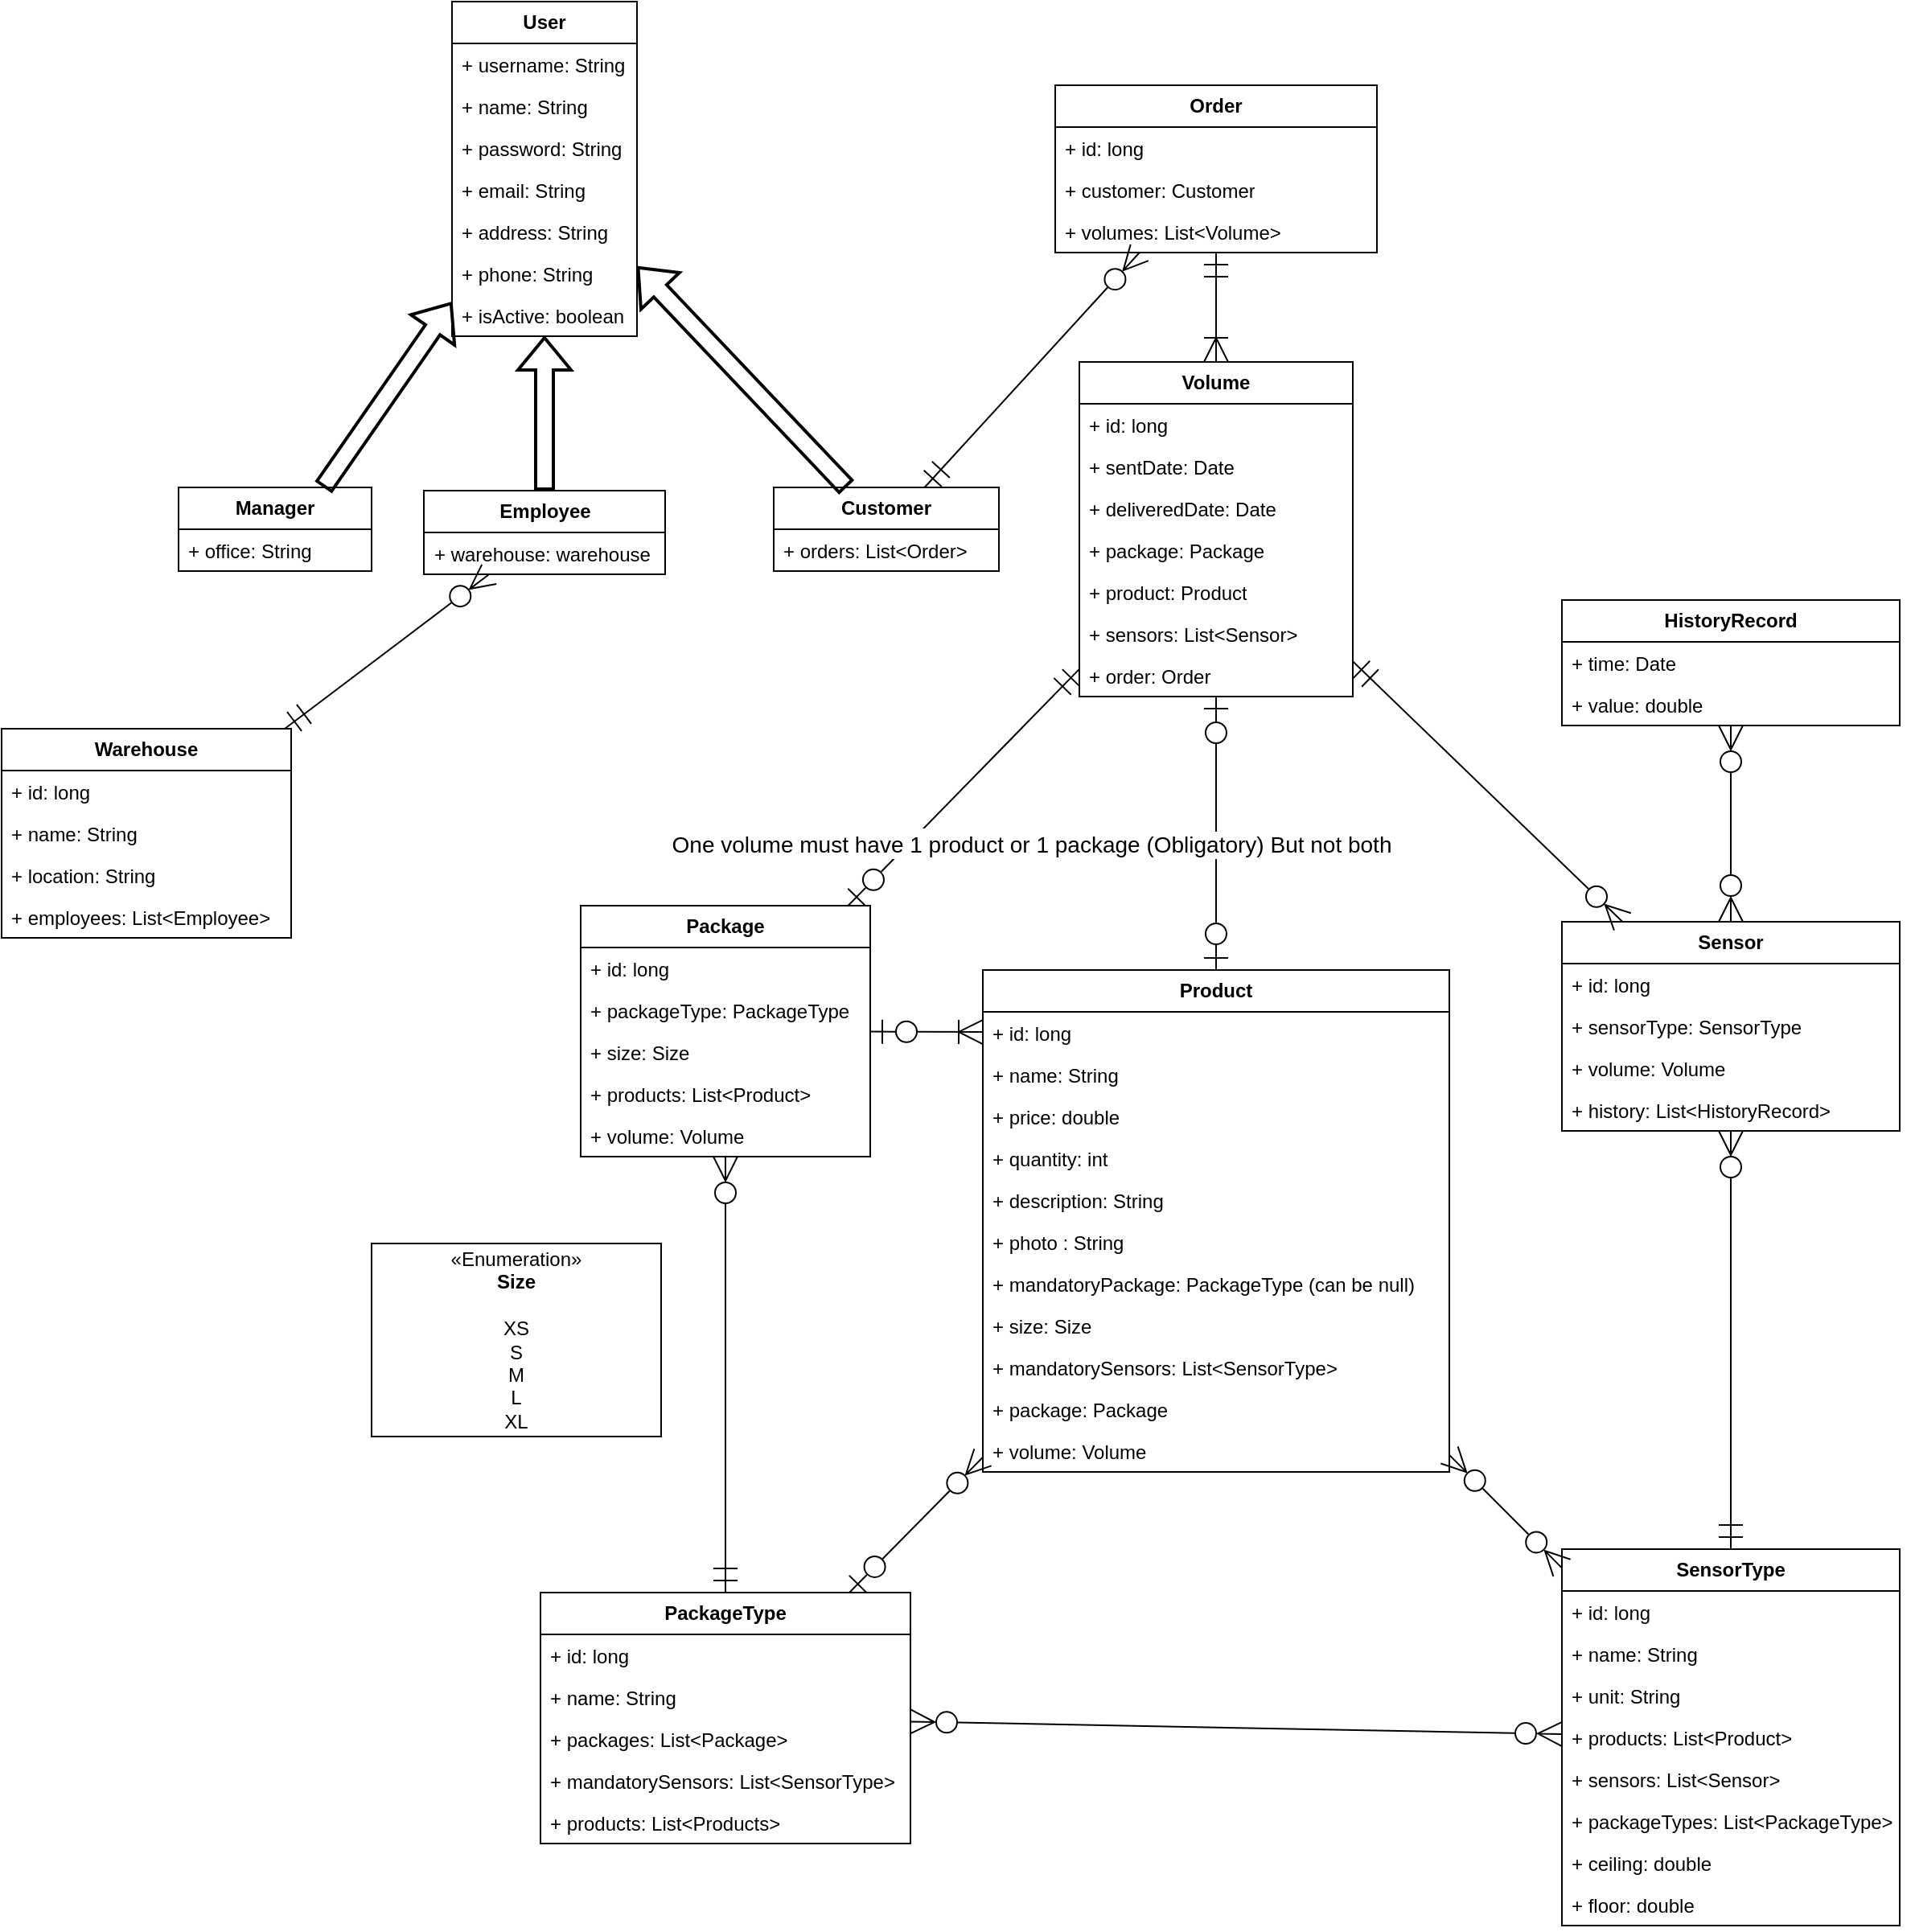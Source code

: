 <mxfile version="24.8.4">
  <diagram name="Page-1" id="cMN_Df8OAqZpYgNWafIF">
    <mxGraphModel dx="4428" dy="747" grid="1" gridSize="10" guides="1" tooltips="1" connect="1" arrows="1" fold="1" page="1" pageScale="1" pageWidth="850" pageHeight="1100" math="0" shadow="0">
      <root>
        <mxCell id="0" />
        <mxCell id="1" parent="0" />
        <mxCell id="_f2899_Ufuou7Of5-Ve6-8" value="&lt;b&gt;Order&lt;/b&gt;" style="swimlane;fontStyle=0;childLayout=stackLayout;horizontal=1;startSize=26;fillColor=none;horizontalStack=0;resizeParent=1;resizeParentMax=0;resizeLast=0;collapsible=1;marginBottom=0;whiteSpace=wrap;html=1;" parent="1" vertex="1">
          <mxGeometry x="-1635" y="480" width="200" height="104" as="geometry" />
        </mxCell>
        <mxCell id="_f2899_Ufuou7Of5-Ve6-9" value="+ id: long" style="text;strokeColor=none;fillColor=none;align=left;verticalAlign=top;spacingLeft=4;spacingRight=4;overflow=hidden;rotatable=0;points=[[0,0.5],[1,0.5]];portConstraint=eastwest;whiteSpace=wrap;html=1;" parent="_f2899_Ufuou7Of5-Ve6-8" vertex="1">
          <mxGeometry y="26" width="200" height="26" as="geometry" />
        </mxCell>
        <mxCell id="_f2899_Ufuou7Of5-Ve6-10" value="+ customer: Customer" style="text;strokeColor=none;fillColor=none;align=left;verticalAlign=top;spacingLeft=4;spacingRight=4;overflow=hidden;rotatable=0;points=[[0,0.5],[1,0.5]];portConstraint=eastwest;whiteSpace=wrap;html=1;" parent="_f2899_Ufuou7Of5-Ve6-8" vertex="1">
          <mxGeometry y="52" width="200" height="26" as="geometry" />
        </mxCell>
        <mxCell id="_f2899_Ufuou7Of5-Ve6-11" value="+ volumes: List&amp;lt;Volume&amp;gt;" style="text;strokeColor=none;fillColor=none;align=left;verticalAlign=top;spacingLeft=4;spacingRight=4;overflow=hidden;rotatable=0;points=[[0,0.5],[1,0.5]];portConstraint=eastwest;whiteSpace=wrap;html=1;" parent="_f2899_Ufuou7Of5-Ve6-8" vertex="1">
          <mxGeometry y="78" width="200" height="26" as="geometry" />
        </mxCell>
        <mxCell id="_f2899_Ufuou7Of5-Ve6-14" value="&lt;b&gt;Customer&lt;/b&gt;" style="swimlane;fontStyle=0;childLayout=stackLayout;horizontal=1;startSize=26;fillColor=none;horizontalStack=0;resizeParent=1;resizeParentMax=0;resizeLast=0;collapsible=1;marginBottom=0;whiteSpace=wrap;html=1;" parent="1" vertex="1">
          <mxGeometry x="-1810" y="730" width="140" height="52" as="geometry" />
        </mxCell>
        <mxCell id="_f2899_Ufuou7Of5-Ve6-15" value="+ orders: List&amp;lt;Order&amp;gt;" style="text;strokeColor=none;fillColor=none;align=left;verticalAlign=top;spacingLeft=4;spacingRight=4;overflow=hidden;rotatable=0;points=[[0,0.5],[1,0.5]];portConstraint=eastwest;whiteSpace=wrap;html=1;" parent="_f2899_Ufuou7Of5-Ve6-14" vertex="1">
          <mxGeometry y="26" width="140" height="26" as="geometry" />
        </mxCell>
        <mxCell id="_f2899_Ufuou7Of5-Ve6-20" value="" style="endArrow=ERzeroToMany;html=1;rounded=0;fontSize=12;startSize=13;endSize=13;endFill=0;startArrow=ERmandOne;startFill=0;targetPerimeterSpacing=0;strokeWidth=1;jumpSize=7;jumpStyle=none;" parent="1" source="_f2899_Ufuou7Of5-Ve6-14" target="_f2899_Ufuou7Of5-Ve6-8" edge="1">
          <mxGeometry relative="1" as="geometry">
            <mxPoint x="-1760" y="776" as="sourcePoint" />
            <mxPoint x="-1600" y="776" as="targetPoint" />
          </mxGeometry>
        </mxCell>
        <mxCell id="_f2899_Ufuou7Of5-Ve6-21" value="&lt;b&gt;Volume&lt;/b&gt;" style="swimlane;fontStyle=0;childLayout=stackLayout;horizontal=1;startSize=26;fillColor=none;horizontalStack=0;resizeParent=1;resizeParentMax=0;resizeLast=0;collapsible=1;marginBottom=0;whiteSpace=wrap;html=1;" parent="1" vertex="1">
          <mxGeometry x="-1620" y="652" width="170" height="208" as="geometry" />
        </mxCell>
        <mxCell id="_f2899_Ufuou7Of5-Ve6-22" value="+ id: long" style="text;strokeColor=none;fillColor=none;align=left;verticalAlign=top;spacingLeft=4;spacingRight=4;overflow=hidden;rotatable=0;points=[[0,0.5],[1,0.5]];portConstraint=eastwest;whiteSpace=wrap;html=1;" parent="_f2899_Ufuou7Of5-Ve6-21" vertex="1">
          <mxGeometry y="26" width="170" height="26" as="geometry" />
        </mxCell>
        <mxCell id="K8J9Dw67rBefeWDIj-ES-1" value="+ sentDate: Date" style="text;strokeColor=none;fillColor=none;align=left;verticalAlign=top;spacingLeft=4;spacingRight=4;overflow=hidden;rotatable=0;points=[[0,0.5],[1,0.5]];portConstraint=eastwest;whiteSpace=wrap;html=1;" vertex="1" parent="_f2899_Ufuou7Of5-Ve6-21">
          <mxGeometry y="52" width="170" height="26" as="geometry" />
        </mxCell>
        <mxCell id="K8J9Dw67rBefeWDIj-ES-2" value="+ deliveredDate&lt;span style=&quot;background-color: initial;&quot;&gt;: Date&lt;/span&gt;" style="text;strokeColor=none;fillColor=none;align=left;verticalAlign=top;spacingLeft=4;spacingRight=4;overflow=hidden;rotatable=0;points=[[0,0.5],[1,0.5]];portConstraint=eastwest;whiteSpace=wrap;html=1;" vertex="1" parent="_f2899_Ufuou7Of5-Ve6-21">
          <mxGeometry y="78" width="170" height="26" as="geometry" />
        </mxCell>
        <mxCell id="_f2899_Ufuou7Of5-Ve6-23" value="+ package: Package" style="text;strokeColor=none;fillColor=none;align=left;verticalAlign=top;spacingLeft=4;spacingRight=4;overflow=hidden;rotatable=0;points=[[0,0.5],[1,0.5]];portConstraint=eastwest;whiteSpace=wrap;html=1;" parent="_f2899_Ufuou7Of5-Ve6-21" vertex="1">
          <mxGeometry y="104" width="170" height="26" as="geometry" />
        </mxCell>
        <mxCell id="_f2899_Ufuou7Of5-Ve6-24" value="+ product: Product" style="text;strokeColor=none;fillColor=none;align=left;verticalAlign=top;spacingLeft=4;spacingRight=4;overflow=hidden;rotatable=0;points=[[0,0.5],[1,0.5]];portConstraint=eastwest;whiteSpace=wrap;html=1;" parent="_f2899_Ufuou7Of5-Ve6-21" vertex="1">
          <mxGeometry y="130" width="170" height="26" as="geometry" />
        </mxCell>
        <mxCell id="_f2899_Ufuou7Of5-Ve6-25" value="+ sensors: List&amp;lt;Sensor&amp;gt;" style="text;strokeColor=none;fillColor=none;align=left;verticalAlign=top;spacingLeft=4;spacingRight=4;overflow=hidden;rotatable=0;points=[[0,0.5],[1,0.5]];portConstraint=eastwest;whiteSpace=wrap;html=1;" parent="_f2899_Ufuou7Of5-Ve6-21" vertex="1">
          <mxGeometry y="156" width="170" height="26" as="geometry" />
        </mxCell>
        <mxCell id="_f2899_Ufuou7Of5-Ve6-26" value="+ order: Order" style="text;strokeColor=none;fillColor=none;align=left;verticalAlign=top;spacingLeft=4;spacingRight=4;overflow=hidden;rotatable=0;points=[[0,0.5],[1,0.5]];portConstraint=eastwest;whiteSpace=wrap;html=1;" parent="_f2899_Ufuou7Of5-Ve6-21" vertex="1">
          <mxGeometry y="182" width="170" height="26" as="geometry" />
        </mxCell>
        <mxCell id="_f2899_Ufuou7Of5-Ve6-27" value="" style="endArrow=ERmandOne;html=1;rounded=0;fontSize=12;startSize=13;endSize=13;startArrow=ERoneToMany;startFill=0;endFill=0;" parent="1" source="_f2899_Ufuou7Of5-Ve6-21" target="_f2899_Ufuou7Of5-Ve6-8" edge="1">
          <mxGeometry relative="1" as="geometry">
            <mxPoint x="-1730" y="776" as="sourcePoint" />
            <mxPoint x="-1610" y="646" as="targetPoint" />
          </mxGeometry>
        </mxCell>
        <mxCell id="vDZfe7IzeGbe9_NpDukr-9" value="&lt;b&gt;Package&lt;/b&gt;" style="swimlane;fontStyle=0;childLayout=stackLayout;horizontal=1;startSize=26;fillColor=none;horizontalStack=0;resizeParent=1;resizeParentMax=0;resizeLast=0;collapsible=1;marginBottom=0;whiteSpace=wrap;html=1;" parent="1" vertex="1">
          <mxGeometry x="-1930" y="990" width="180" height="156" as="geometry" />
        </mxCell>
        <mxCell id="vDZfe7IzeGbe9_NpDukr-10" value="+ id: long" style="text;strokeColor=none;fillColor=none;align=left;verticalAlign=top;spacingLeft=4;spacingRight=4;overflow=hidden;rotatable=0;points=[[0,0.5],[1,0.5]];portConstraint=eastwest;whiteSpace=wrap;html=1;" parent="vDZfe7IzeGbe9_NpDukr-9" vertex="1">
          <mxGeometry y="26" width="180" height="26" as="geometry" />
        </mxCell>
        <mxCell id="vDZfe7IzeGbe9_NpDukr-11" value="+ packageType: PackageType" style="text;strokeColor=none;fillColor=none;align=left;verticalAlign=top;spacingLeft=4;spacingRight=4;overflow=hidden;rotatable=0;points=[[0,0.5],[1,0.5]];portConstraint=eastwest;whiteSpace=wrap;html=1;" parent="vDZfe7IzeGbe9_NpDukr-9" vertex="1">
          <mxGeometry y="52" width="180" height="26" as="geometry" />
        </mxCell>
        <mxCell id="vDZfe7IzeGbe9_NpDukr-12" value="+ size: Size" style="text;strokeColor=none;fillColor=none;align=left;verticalAlign=top;spacingLeft=4;spacingRight=4;overflow=hidden;rotatable=0;points=[[0,0.5],[1,0.5]];portConstraint=eastwest;whiteSpace=wrap;html=1;" parent="vDZfe7IzeGbe9_NpDukr-9" vertex="1">
          <mxGeometry y="78" width="180" height="26" as="geometry" />
        </mxCell>
        <mxCell id="vDZfe7IzeGbe9_NpDukr-13" value="+ products: List&amp;lt;Product&amp;gt;" style="text;strokeColor=none;fillColor=none;align=left;verticalAlign=top;spacingLeft=4;spacingRight=4;overflow=hidden;rotatable=0;points=[[0,0.5],[1,0.5]];portConstraint=eastwest;whiteSpace=wrap;html=1;" parent="vDZfe7IzeGbe9_NpDukr-9" vertex="1">
          <mxGeometry y="104" width="180" height="26" as="geometry" />
        </mxCell>
        <mxCell id="vDZfe7IzeGbe9_NpDukr-14" value="+ volume: Volume" style="text;strokeColor=none;fillColor=none;align=left;verticalAlign=top;spacingLeft=4;spacingRight=4;overflow=hidden;rotatable=0;points=[[0,0.5],[1,0.5]];portConstraint=eastwest;whiteSpace=wrap;html=1;" parent="vDZfe7IzeGbe9_NpDukr-9" vertex="1">
          <mxGeometry y="130" width="180" height="26" as="geometry" />
        </mxCell>
        <mxCell id="vDZfe7IzeGbe9_NpDukr-15" value="&lt;b&gt;Product&lt;/b&gt;" style="swimlane;fontStyle=0;childLayout=stackLayout;horizontal=1;startSize=26;fillColor=none;horizontalStack=0;resizeParent=1;resizeParentMax=0;resizeLast=0;collapsible=1;marginBottom=0;whiteSpace=wrap;html=1;" parent="1" vertex="1">
          <mxGeometry x="-1680" y="1030" width="290" height="312" as="geometry">
            <mxRectangle x="-1680" y="990" width="90" height="30" as="alternateBounds" />
          </mxGeometry>
        </mxCell>
        <mxCell id="vDZfe7IzeGbe9_NpDukr-16" value="+ id: long" style="text;strokeColor=none;fillColor=none;align=left;verticalAlign=top;spacingLeft=4;spacingRight=4;overflow=hidden;rotatable=0;points=[[0,0.5],[1,0.5]];portConstraint=eastwest;whiteSpace=wrap;html=1;" parent="vDZfe7IzeGbe9_NpDukr-15" vertex="1">
          <mxGeometry y="26" width="290" height="26" as="geometry" />
        </mxCell>
        <mxCell id="vDZfe7IzeGbe9_NpDukr-17" value="+ name: String" style="text;strokeColor=none;fillColor=none;align=left;verticalAlign=top;spacingLeft=4;spacingRight=4;overflow=hidden;rotatable=0;points=[[0,0.5],[1,0.5]];portConstraint=eastwest;whiteSpace=wrap;html=1;" parent="vDZfe7IzeGbe9_NpDukr-15" vertex="1">
          <mxGeometry y="52" width="290" height="26" as="geometry" />
        </mxCell>
        <mxCell id="E2h4__j6ogRcdnFm5RxV-5" value="+ price: double" style="text;strokeColor=none;fillColor=none;align=left;verticalAlign=top;spacingLeft=4;spacingRight=4;overflow=hidden;rotatable=0;points=[[0,0.5],[1,0.5]];portConstraint=eastwest;whiteSpace=wrap;html=1;" parent="vDZfe7IzeGbe9_NpDukr-15" vertex="1">
          <mxGeometry y="78" width="290" height="26" as="geometry" />
        </mxCell>
        <mxCell id="vDZfe7IzeGbe9_NpDukr-18" value="+ quantity: int" style="text;strokeColor=none;fillColor=none;align=left;verticalAlign=top;spacingLeft=4;spacingRight=4;overflow=hidden;rotatable=0;points=[[0,0.5],[1,0.5]];portConstraint=eastwest;whiteSpace=wrap;html=1;" parent="vDZfe7IzeGbe9_NpDukr-15" vertex="1">
          <mxGeometry y="104" width="290" height="26" as="geometry" />
        </mxCell>
        <mxCell id="vDZfe7IzeGbe9_NpDukr-19" value="+ description: String" style="text;strokeColor=none;fillColor=none;align=left;verticalAlign=top;spacingLeft=4;spacingRight=4;overflow=hidden;rotatable=0;points=[[0,0.5],[1,0.5]];portConstraint=eastwest;whiteSpace=wrap;html=1;" parent="vDZfe7IzeGbe9_NpDukr-15" vertex="1">
          <mxGeometry y="130" width="290" height="26" as="geometry" />
        </mxCell>
        <mxCell id="vDZfe7IzeGbe9_NpDukr-20" value="+ photo : String" style="text;strokeColor=none;fillColor=none;align=left;verticalAlign=top;spacingLeft=4;spacingRight=4;overflow=hidden;rotatable=0;points=[[0,0.5],[1,0.5]];portConstraint=eastwest;whiteSpace=wrap;html=1;" parent="vDZfe7IzeGbe9_NpDukr-15" vertex="1">
          <mxGeometry y="156" width="290" height="26" as="geometry" />
        </mxCell>
        <mxCell id="_Q6XGL1x2K6SCyfAGfjQ-2" value="+ mandatoryPackage: PackageType (can be null)" style="text;strokeColor=none;fillColor=none;align=left;verticalAlign=top;spacingLeft=4;spacingRight=4;overflow=hidden;rotatable=0;points=[[0,0.5],[1,0.5]];portConstraint=eastwest;whiteSpace=wrap;html=1;" parent="vDZfe7IzeGbe9_NpDukr-15" vertex="1">
          <mxGeometry y="182" width="290" height="26" as="geometry" />
        </mxCell>
        <mxCell id="vDZfe7IzeGbe9_NpDukr-61" value="+ size: Size" style="text;strokeColor=none;fillColor=none;align=left;verticalAlign=top;spacingLeft=4;spacingRight=4;overflow=hidden;rotatable=0;points=[[0,0.5],[1,0.5]];portConstraint=eastwest;whiteSpace=wrap;html=1;" parent="vDZfe7IzeGbe9_NpDukr-15" vertex="1">
          <mxGeometry y="208" width="290" height="26" as="geometry" />
        </mxCell>
        <mxCell id="vDZfe7IzeGbe9_NpDukr-22" value="+ mandatorySensors: List&amp;lt;SensorType&amp;gt;" style="text;strokeColor=none;fillColor=none;align=left;verticalAlign=top;spacingLeft=4;spacingRight=4;overflow=hidden;rotatable=0;points=[[0,0.5],[1,0.5]];portConstraint=eastwest;whiteSpace=wrap;html=1;" parent="vDZfe7IzeGbe9_NpDukr-15" vertex="1">
          <mxGeometry y="234" width="290" height="26" as="geometry" />
        </mxCell>
        <mxCell id="vDZfe7IzeGbe9_NpDukr-23" value="+ package: Package" style="text;strokeColor=none;fillColor=none;align=left;verticalAlign=top;spacingLeft=4;spacingRight=4;overflow=hidden;rotatable=0;points=[[0,0.5],[1,0.5]];portConstraint=eastwest;whiteSpace=wrap;html=1;" parent="vDZfe7IzeGbe9_NpDukr-15" vertex="1">
          <mxGeometry y="260" width="290" height="26" as="geometry" />
        </mxCell>
        <mxCell id="vDZfe7IzeGbe9_NpDukr-24" value="+ volume: Volume" style="text;strokeColor=none;fillColor=none;align=left;verticalAlign=top;spacingLeft=4;spacingRight=4;overflow=hidden;rotatable=0;points=[[0,0.5],[1,0.5]];portConstraint=eastwest;whiteSpace=wrap;html=1;" parent="vDZfe7IzeGbe9_NpDukr-15" vertex="1">
          <mxGeometry y="286" width="290" height="26" as="geometry" />
        </mxCell>
        <mxCell id="vDZfe7IzeGbe9_NpDukr-25" value="&lt;b&gt;Sensor&lt;/b&gt;" style="swimlane;fontStyle=0;childLayout=stackLayout;horizontal=1;startSize=26;fillColor=none;horizontalStack=0;resizeParent=1;resizeParentMax=0;resizeLast=0;collapsible=1;marginBottom=0;whiteSpace=wrap;html=1;" parent="1" vertex="1">
          <mxGeometry x="-1320" y="1000" width="210" height="130" as="geometry" />
        </mxCell>
        <mxCell id="vDZfe7IzeGbe9_NpDukr-26" value="+ id: long" style="text;strokeColor=none;fillColor=none;align=left;verticalAlign=top;spacingLeft=4;spacingRight=4;overflow=hidden;rotatable=0;points=[[0,0.5],[1,0.5]];portConstraint=eastwest;whiteSpace=wrap;html=1;" parent="vDZfe7IzeGbe9_NpDukr-25" vertex="1">
          <mxGeometry y="26" width="210" height="26" as="geometry" />
        </mxCell>
        <mxCell id="vDZfe7IzeGbe9_NpDukr-27" value="+ sensorType: SensorType" style="text;strokeColor=none;fillColor=none;align=left;verticalAlign=top;spacingLeft=4;spacingRight=4;overflow=hidden;rotatable=0;points=[[0,0.5],[1,0.5]];portConstraint=eastwest;whiteSpace=wrap;html=1;" parent="vDZfe7IzeGbe9_NpDukr-25" vertex="1">
          <mxGeometry y="52" width="210" height="26" as="geometry" />
        </mxCell>
        <mxCell id="vDZfe7IzeGbe9_NpDukr-28" value="+ volume: Volume" style="text;strokeColor=none;fillColor=none;align=left;verticalAlign=top;spacingLeft=4;spacingRight=4;overflow=hidden;rotatable=0;points=[[0,0.5],[1,0.5]];portConstraint=eastwest;whiteSpace=wrap;html=1;" parent="vDZfe7IzeGbe9_NpDukr-25" vertex="1">
          <mxGeometry y="78" width="210" height="26" as="geometry" />
        </mxCell>
        <mxCell id="LXzmhEmYesHwJu5CRcuR-1" value="+ history: List&amp;lt;HistoryRecord&amp;gt;" style="text;strokeColor=none;fillColor=none;align=left;verticalAlign=top;spacingLeft=4;spacingRight=4;overflow=hidden;rotatable=0;points=[[0,0.5],[1,0.5]];portConstraint=eastwest;whiteSpace=wrap;html=1;" parent="vDZfe7IzeGbe9_NpDukr-25" vertex="1">
          <mxGeometry y="104" width="210" height="26" as="geometry" />
        </mxCell>
        <mxCell id="UekZVxKTPZU8Njk1ZDB9-11" style="edgeStyle=orthogonalEdgeStyle;rounded=0;orthogonalLoop=1;jettySize=auto;html=1;exitX=1;exitY=0.5;exitDx=0;exitDy=0;" parent="vDZfe7IzeGbe9_NpDukr-25" source="vDZfe7IzeGbe9_NpDukr-28" target="vDZfe7IzeGbe9_NpDukr-28" edge="1">
          <mxGeometry relative="1" as="geometry" />
        </mxCell>
        <mxCell id="vDZfe7IzeGbe9_NpDukr-37" value="&lt;b&gt;SensorType&lt;/b&gt;" style="swimlane;fontStyle=0;childLayout=stackLayout;horizontal=1;startSize=26;fillColor=none;horizontalStack=0;resizeParent=1;resizeParentMax=0;resizeLast=0;collapsible=1;marginBottom=0;whiteSpace=wrap;html=1;" parent="1" vertex="1">
          <mxGeometry x="-1320" y="1390" width="210" height="234" as="geometry" />
        </mxCell>
        <mxCell id="vDZfe7IzeGbe9_NpDukr-38" value="+ id: long" style="text;strokeColor=none;fillColor=none;align=left;verticalAlign=top;spacingLeft=4;spacingRight=4;overflow=hidden;rotatable=0;points=[[0,0.5],[1,0.5]];portConstraint=eastwest;whiteSpace=wrap;html=1;" parent="vDZfe7IzeGbe9_NpDukr-37" vertex="1">
          <mxGeometry y="26" width="210" height="26" as="geometry" />
        </mxCell>
        <mxCell id="vDZfe7IzeGbe9_NpDukr-39" value="+ name: String" style="text;strokeColor=none;fillColor=none;align=left;verticalAlign=top;spacingLeft=4;spacingRight=4;overflow=hidden;rotatable=0;points=[[0,0.5],[1,0.5]];portConstraint=eastwest;whiteSpace=wrap;html=1;" parent="vDZfe7IzeGbe9_NpDukr-37" vertex="1">
          <mxGeometry y="52" width="210" height="26" as="geometry" />
        </mxCell>
        <mxCell id="vDZfe7IzeGbe9_NpDukr-40" value="+ unit: String" style="text;strokeColor=none;fillColor=none;align=left;verticalAlign=top;spacingLeft=4;spacingRight=4;overflow=hidden;rotatable=0;points=[[0,0.5],[1,0.5]];portConstraint=eastwest;whiteSpace=wrap;html=1;" parent="vDZfe7IzeGbe9_NpDukr-37" vertex="1">
          <mxGeometry y="78" width="210" height="26" as="geometry" />
        </mxCell>
        <mxCell id="vDZfe7IzeGbe9_NpDukr-41" value="+ products: List&amp;lt;Product&amp;gt;" style="text;strokeColor=none;fillColor=none;align=left;verticalAlign=top;spacingLeft=4;spacingRight=4;overflow=hidden;rotatable=0;points=[[0,0.5],[1,0.5]];portConstraint=eastwest;whiteSpace=wrap;html=1;" parent="vDZfe7IzeGbe9_NpDukr-37" vertex="1">
          <mxGeometry y="104" width="210" height="26" as="geometry" />
        </mxCell>
        <mxCell id="vDZfe7IzeGbe9_NpDukr-42" value="+ sensors: List&amp;lt;Sensor&amp;gt;" style="text;strokeColor=none;fillColor=none;align=left;verticalAlign=top;spacingLeft=4;spacingRight=4;overflow=hidden;rotatable=0;points=[[0,0.5],[1,0.5]];portConstraint=eastwest;whiteSpace=wrap;html=1;" parent="vDZfe7IzeGbe9_NpDukr-37" vertex="1">
          <mxGeometry y="130" width="210" height="26" as="geometry" />
        </mxCell>
        <mxCell id="vDZfe7IzeGbe9_NpDukr-43" value="+ packageTypes: List&amp;lt;PackageType&amp;gt;" style="text;strokeColor=none;fillColor=none;align=left;verticalAlign=top;spacingLeft=4;spacingRight=4;overflow=hidden;rotatable=0;points=[[0,0.5],[1,0.5]];portConstraint=eastwest;whiteSpace=wrap;html=1;" parent="vDZfe7IzeGbe9_NpDukr-37" vertex="1">
          <mxGeometry y="156" width="210" height="26" as="geometry" />
        </mxCell>
        <mxCell id="K8J9Dw67rBefeWDIj-ES-9" value="+ ceiling: double" style="text;strokeColor=none;fillColor=none;align=left;verticalAlign=top;spacingLeft=4;spacingRight=4;overflow=hidden;rotatable=0;points=[[0,0.5],[1,0.5]];portConstraint=eastwest;whiteSpace=wrap;html=1;" vertex="1" parent="vDZfe7IzeGbe9_NpDukr-37">
          <mxGeometry y="182" width="210" height="26" as="geometry" />
        </mxCell>
        <mxCell id="K8J9Dw67rBefeWDIj-ES-8" value="+ floor: double" style="text;strokeColor=none;fillColor=none;align=left;verticalAlign=top;spacingLeft=4;spacingRight=4;overflow=hidden;rotatable=0;points=[[0,0.5],[1,0.5]];portConstraint=eastwest;whiteSpace=wrap;html=1;" vertex="1" parent="vDZfe7IzeGbe9_NpDukr-37">
          <mxGeometry y="208" width="210" height="26" as="geometry" />
        </mxCell>
        <mxCell id="vDZfe7IzeGbe9_NpDukr-50" value="&lt;b&gt;PackageType&lt;/b&gt;" style="swimlane;fontStyle=0;childLayout=stackLayout;horizontal=1;startSize=26;fillColor=none;horizontalStack=0;resizeParent=1;resizeParentMax=0;resizeLast=0;collapsible=1;marginBottom=0;whiteSpace=wrap;html=1;" parent="1" vertex="1">
          <mxGeometry x="-1955" y="1417" width="230" height="156" as="geometry" />
        </mxCell>
        <mxCell id="vDZfe7IzeGbe9_NpDukr-51" value="+ id: long" style="text;strokeColor=none;fillColor=none;align=left;verticalAlign=top;spacingLeft=4;spacingRight=4;overflow=hidden;rotatable=0;points=[[0,0.5],[1,0.5]];portConstraint=eastwest;whiteSpace=wrap;html=1;" parent="vDZfe7IzeGbe9_NpDukr-50" vertex="1">
          <mxGeometry y="26" width="230" height="26" as="geometry" />
        </mxCell>
        <mxCell id="vDZfe7IzeGbe9_NpDukr-52" value="+ name: String" style="text;strokeColor=none;fillColor=none;align=left;verticalAlign=top;spacingLeft=4;spacingRight=4;overflow=hidden;rotatable=0;points=[[0,0.5],[1,0.5]];portConstraint=eastwest;whiteSpace=wrap;html=1;" parent="vDZfe7IzeGbe9_NpDukr-50" vertex="1">
          <mxGeometry y="52" width="230" height="26" as="geometry" />
        </mxCell>
        <mxCell id="vDZfe7IzeGbe9_NpDukr-54" value="+ packages: List&amp;lt;Package&amp;gt;" style="text;strokeColor=none;fillColor=none;align=left;verticalAlign=top;spacingLeft=4;spacingRight=4;overflow=hidden;rotatable=0;points=[[0,0.5],[1,0.5]];portConstraint=eastwest;whiteSpace=wrap;html=1;" parent="vDZfe7IzeGbe9_NpDukr-50" vertex="1">
          <mxGeometry y="78" width="230" height="26" as="geometry" />
        </mxCell>
        <mxCell id="pqre4A-kYwZO-19_Y6kV-6" value="+ mandatorySensors: List&amp;lt;SensorType&amp;gt;" style="text;strokeColor=none;fillColor=none;align=left;verticalAlign=top;spacingLeft=4;spacingRight=4;overflow=hidden;rotatable=0;points=[[0,0.5],[1,0.5]];portConstraint=eastwest;whiteSpace=wrap;html=1;" parent="vDZfe7IzeGbe9_NpDukr-50" vertex="1">
          <mxGeometry y="104" width="230" height="26" as="geometry" />
        </mxCell>
        <mxCell id="K8J9Dw67rBefeWDIj-ES-5" value="+ products: List&amp;lt;Products&amp;gt;" style="text;strokeColor=none;fillColor=none;align=left;verticalAlign=top;spacingLeft=4;spacingRight=4;overflow=hidden;rotatable=0;points=[[0,0.5],[1,0.5]];portConstraint=eastwest;whiteSpace=wrap;html=1;" vertex="1" parent="vDZfe7IzeGbe9_NpDukr-50">
          <mxGeometry y="130" width="230" height="26" as="geometry" />
        </mxCell>
        <mxCell id="vDZfe7IzeGbe9_NpDukr-63" value="&lt;b&gt;Employee&lt;/b&gt;" style="swimlane;fontStyle=0;childLayout=stackLayout;horizontal=1;startSize=26;fillColor=none;horizontalStack=0;resizeParent=1;resizeParentMax=0;resizeLast=0;collapsible=1;marginBottom=0;whiteSpace=wrap;html=1;" parent="1" vertex="1">
          <mxGeometry x="-2027.5" y="732" width="150" height="52" as="geometry" />
        </mxCell>
        <mxCell id="vDZfe7IzeGbe9_NpDukr-65" value="+ warehouse: warehouse" style="text;strokeColor=none;fillColor=none;align=left;verticalAlign=top;spacingLeft=4;spacingRight=4;overflow=hidden;rotatable=0;points=[[0,0.5],[1,0.5]];portConstraint=eastwest;whiteSpace=wrap;html=1;" parent="vDZfe7IzeGbe9_NpDukr-63" vertex="1">
          <mxGeometry y="26" width="150" height="26" as="geometry" />
        </mxCell>
        <mxCell id="vDZfe7IzeGbe9_NpDukr-66" value="&lt;b&gt;Warehouse&lt;/b&gt;" style="swimlane;fontStyle=0;childLayout=stackLayout;horizontal=1;startSize=26;fillColor=none;horizontalStack=0;resizeParent=1;resizeParentMax=0;resizeLast=0;collapsible=1;marginBottom=0;whiteSpace=wrap;html=1;" parent="1" vertex="1">
          <mxGeometry x="-2290" y="880" width="180" height="130" as="geometry" />
        </mxCell>
        <mxCell id="vDZfe7IzeGbe9_NpDukr-67" value="+ id: long" style="text;strokeColor=none;fillColor=none;align=left;verticalAlign=top;spacingLeft=4;spacingRight=4;overflow=hidden;rotatable=0;points=[[0,0.5],[1,0.5]];portConstraint=eastwest;whiteSpace=wrap;html=1;" parent="vDZfe7IzeGbe9_NpDukr-66" vertex="1">
          <mxGeometry y="26" width="180" height="26" as="geometry" />
        </mxCell>
        <mxCell id="vDZfe7IzeGbe9_NpDukr-68" value="+ name: String&lt;div&gt;&lt;br&gt;&lt;/div&gt;" style="text;strokeColor=none;fillColor=none;align=left;verticalAlign=top;spacingLeft=4;spacingRight=4;overflow=hidden;rotatable=0;points=[[0,0.5],[1,0.5]];portConstraint=eastwest;whiteSpace=wrap;html=1;" parent="vDZfe7IzeGbe9_NpDukr-66" vertex="1">
          <mxGeometry y="52" width="180" height="26" as="geometry" />
        </mxCell>
        <mxCell id="vDZfe7IzeGbe9_NpDukr-69" value="+ location: String&lt;div&gt;&lt;br&gt;&lt;/div&gt;" style="text;strokeColor=none;fillColor=none;align=left;verticalAlign=top;spacingLeft=4;spacingRight=4;overflow=hidden;rotatable=0;points=[[0,0.5],[1,0.5]];portConstraint=eastwest;whiteSpace=wrap;html=1;" parent="vDZfe7IzeGbe9_NpDukr-66" vertex="1">
          <mxGeometry y="78" width="180" height="26" as="geometry" />
        </mxCell>
        <mxCell id="vDZfe7IzeGbe9_NpDukr-70" value="+ employees: List&amp;lt;Employee&amp;gt;&lt;div&gt;&lt;br&gt;&lt;/div&gt;" style="text;strokeColor=none;fillColor=none;align=left;verticalAlign=top;spacingLeft=4;spacingRight=4;overflow=hidden;rotatable=0;points=[[0,0.5],[1,0.5]];portConstraint=eastwest;whiteSpace=wrap;html=1;" parent="vDZfe7IzeGbe9_NpDukr-66" vertex="1">
          <mxGeometry y="104" width="180" height="26" as="geometry" />
        </mxCell>
        <mxCell id="vDZfe7IzeGbe9_NpDukr-71" value="&lt;b&gt;User&lt;/b&gt;" style="swimlane;fontStyle=0;childLayout=stackLayout;horizontal=1;startSize=26;fillColor=none;horizontalStack=0;resizeParent=1;resizeParentMax=0;resizeLast=0;collapsible=1;marginBottom=0;whiteSpace=wrap;html=1;" parent="1" vertex="1">
          <mxGeometry x="-2010" y="428" width="115" height="208" as="geometry" />
        </mxCell>
        <mxCell id="vDZfe7IzeGbe9_NpDukr-72" value="+ username: String" style="text;strokeColor=none;fillColor=none;align=left;verticalAlign=top;spacingLeft=4;spacingRight=4;overflow=hidden;rotatable=0;points=[[0,0.5],[1,0.5]];portConstraint=eastwest;whiteSpace=wrap;html=1;" parent="vDZfe7IzeGbe9_NpDukr-71" vertex="1">
          <mxGeometry y="26" width="115" height="26" as="geometry" />
        </mxCell>
        <mxCell id="vDZfe7IzeGbe9_NpDukr-73" value="+ name: String" style="text;strokeColor=none;fillColor=none;align=left;verticalAlign=top;spacingLeft=4;spacingRight=4;overflow=hidden;rotatable=0;points=[[0,0.5],[1,0.5]];portConstraint=eastwest;whiteSpace=wrap;html=1;" parent="vDZfe7IzeGbe9_NpDukr-71" vertex="1">
          <mxGeometry y="52" width="115" height="26" as="geometry" />
        </mxCell>
        <mxCell id="vDZfe7IzeGbe9_NpDukr-74" value="+ password: String" style="text;strokeColor=none;fillColor=none;align=left;verticalAlign=top;spacingLeft=4;spacingRight=4;overflow=hidden;rotatable=0;points=[[0,0.5],[1,0.5]];portConstraint=eastwest;whiteSpace=wrap;html=1;" parent="vDZfe7IzeGbe9_NpDukr-71" vertex="1">
          <mxGeometry y="78" width="115" height="26" as="geometry" />
        </mxCell>
        <mxCell id="vDZfe7IzeGbe9_NpDukr-75" value="+ email: String" style="text;strokeColor=none;fillColor=none;align=left;verticalAlign=top;spacingLeft=4;spacingRight=4;overflow=hidden;rotatable=0;points=[[0,0.5],[1,0.5]];portConstraint=eastwest;whiteSpace=wrap;html=1;" parent="vDZfe7IzeGbe9_NpDukr-71" vertex="1">
          <mxGeometry y="104" width="115" height="26" as="geometry" />
        </mxCell>
        <mxCell id="E2h4__j6ogRcdnFm5RxV-3" value="+ address: String" style="text;strokeColor=none;fillColor=none;align=left;verticalAlign=top;spacingLeft=4;spacingRight=4;overflow=hidden;rotatable=0;points=[[0,0.5],[1,0.5]];portConstraint=eastwest;whiteSpace=wrap;html=1;" parent="vDZfe7IzeGbe9_NpDukr-71" vertex="1">
          <mxGeometry y="130" width="115" height="26" as="geometry" />
        </mxCell>
        <mxCell id="E2h4__j6ogRcdnFm5RxV-4" value="+ phone: String" style="text;strokeColor=none;fillColor=none;align=left;verticalAlign=top;spacingLeft=4;spacingRight=4;overflow=hidden;rotatable=0;points=[[0,0.5],[1,0.5]];portConstraint=eastwest;whiteSpace=wrap;html=1;" parent="vDZfe7IzeGbe9_NpDukr-71" vertex="1">
          <mxGeometry y="156" width="115" height="26" as="geometry" />
        </mxCell>
        <mxCell id="_Q6XGL1x2K6SCyfAGfjQ-10" value="+ isActive: boolean" style="text;strokeColor=none;fillColor=none;align=left;verticalAlign=top;spacingLeft=4;spacingRight=4;overflow=hidden;rotatable=0;points=[[0,0.5],[1,0.5]];portConstraint=eastwest;whiteSpace=wrap;html=1;" parent="vDZfe7IzeGbe9_NpDukr-71" vertex="1">
          <mxGeometry y="182" width="115" height="26" as="geometry" />
        </mxCell>
        <mxCell id="vDZfe7IzeGbe9_NpDukr-76" value="&lt;b&gt;Manager&lt;/b&gt;" style="swimlane;fontStyle=0;childLayout=stackLayout;horizontal=1;startSize=26;fillColor=none;horizontalStack=0;resizeParent=1;resizeParentMax=0;resizeLast=0;collapsible=1;marginBottom=0;whiteSpace=wrap;html=1;" parent="1" vertex="1">
          <mxGeometry x="-2180" y="730" width="120" height="52" as="geometry" />
        </mxCell>
        <mxCell id="vDZfe7IzeGbe9_NpDukr-77" value="+ office: String" style="text;strokeColor=none;fillColor=none;align=left;verticalAlign=top;spacingLeft=4;spacingRight=4;overflow=hidden;rotatable=0;points=[[0,0.5],[1,0.5]];portConstraint=eastwest;whiteSpace=wrap;html=1;" parent="vDZfe7IzeGbe9_NpDukr-76" vertex="1">
          <mxGeometry y="26" width="120" height="26" as="geometry" />
        </mxCell>
        <mxCell id="vDZfe7IzeGbe9_NpDukr-78" style="edgeStyle=orthogonalEdgeStyle;rounded=0;orthogonalLoop=1;jettySize=auto;html=1;exitX=1;exitY=0.5;exitDx=0;exitDy=0;" parent="vDZfe7IzeGbe9_NpDukr-76" source="vDZfe7IzeGbe9_NpDukr-77" target="vDZfe7IzeGbe9_NpDukr-77" edge="1">
          <mxGeometry relative="1" as="geometry" />
        </mxCell>
        <mxCell id="vDZfe7IzeGbe9_NpDukr-79" value="" style="endArrow=classic;html=1;rounded=0;exitX=0.75;exitY=0;exitDx=0;exitDy=0;shape=flexArrow;strokeWidth=2;" parent="1" source="vDZfe7IzeGbe9_NpDukr-76" target="vDZfe7IzeGbe9_NpDukr-71" edge="1">
          <mxGeometry width="50" height="50" relative="1" as="geometry">
            <mxPoint x="-2120" y="706" as="sourcePoint" />
            <mxPoint x="-2070" y="656" as="targetPoint" />
          </mxGeometry>
        </mxCell>
        <mxCell id="vDZfe7IzeGbe9_NpDukr-80" value="" style="endArrow=classic;html=1;rounded=0;strokeWidth=2;shape=flexArrow;" parent="1" source="vDZfe7IzeGbe9_NpDukr-63" target="vDZfe7IzeGbe9_NpDukr-71" edge="1">
          <mxGeometry width="50" height="50" relative="1" as="geometry">
            <mxPoint x="-2095" y="740" as="sourcePoint" />
            <mxPoint x="-2000" y="641" as="targetPoint" />
          </mxGeometry>
        </mxCell>
        <mxCell id="vDZfe7IzeGbe9_NpDukr-81" value="" style="endArrow=classic;html=1;rounded=0;strokeWidth=2;shape=flexArrow;" parent="1" source="_f2899_Ufuou7Of5-Ve6-14" target="vDZfe7IzeGbe9_NpDukr-71" edge="1">
          <mxGeometry width="50" height="50" relative="1" as="geometry">
            <mxPoint x="-1972" y="740" as="sourcePoint" />
            <mxPoint x="-1955" y="646" as="targetPoint" />
          </mxGeometry>
        </mxCell>
        <mxCell id="vDZfe7IzeGbe9_NpDukr-82" value="" style="endArrow=ERzeroToMany;html=1;rounded=0;fontSize=12;startSize=13;endSize=13;startArrow=ERmandOne;startFill=0;endFill=0;" parent="1" source="vDZfe7IzeGbe9_NpDukr-66" target="vDZfe7IzeGbe9_NpDukr-63" edge="1">
          <mxGeometry relative="1" as="geometry">
            <mxPoint x="-1730" y="740" as="sourcePoint" />
            <mxPoint x="-1610" y="646" as="targetPoint" />
          </mxGeometry>
        </mxCell>
        <mxCell id="vDZfe7IzeGbe9_NpDukr-83" value="" style="endArrow=ERzeroToOne;html=1;rounded=0;fontSize=12;startSize=13;endSize=13;startArrow=ERoneToMany;startFill=0;endFill=0;" parent="1" source="vDZfe7IzeGbe9_NpDukr-16" target="vDZfe7IzeGbe9_NpDukr-9" edge="1">
          <mxGeometry relative="1" as="geometry">
            <mxPoint x="-1730" y="740" as="sourcePoint" />
            <mxPoint x="-1610" y="646" as="targetPoint" />
          </mxGeometry>
        </mxCell>
        <mxCell id="vDZfe7IzeGbe9_NpDukr-84" value="" style="endArrow=ERzeroToOne;html=1;rounded=0;fontSize=12;startSize=13;endSize=13;startArrow=ERmandOne;startFill=0;endFill=0;" parent="1" source="_f2899_Ufuou7Of5-Ve6-21" target="vDZfe7IzeGbe9_NpDukr-9" edge="1">
          <mxGeometry relative="1" as="geometry">
            <mxPoint x="-1720" y="1006" as="sourcePoint" />
            <mxPoint x="-1790" y="1006" as="targetPoint" />
          </mxGeometry>
        </mxCell>
        <mxCell id="_Q6XGL1x2K6SCyfAGfjQ-4" value="&lt;font color=&quot;#ffffff&quot;&gt;One volume must have 1 product or 1 package (Obligatory)&lt;/font&gt;" style="edgeLabel;html=1;align=center;verticalAlign=middle;resizable=0;points=[];fontSize=14;" parent="vDZfe7IzeGbe9_NpDukr-84" vertex="1" connectable="0">
          <mxGeometry x="-0.027" y="-2" relative="1" as="geometry">
            <mxPoint x="4" y="37" as="offset" />
          </mxGeometry>
        </mxCell>
        <mxCell id="vDZfe7IzeGbe9_NpDukr-85" value="" style="endArrow=ERzeroToOne;html=1;rounded=0;fontSize=12;startSize=13;endSize=13;startArrow=ERzeroToOne;startFill=0;endFill=0;" parent="1" source="_f2899_Ufuou7Of5-Ve6-21" target="vDZfe7IzeGbe9_NpDukr-15" edge="1">
          <mxGeometry relative="1" as="geometry">
            <mxPoint x="-1710" y="1016" as="sourcePoint" />
            <mxPoint x="-1780" y="1016" as="targetPoint" />
          </mxGeometry>
        </mxCell>
        <mxCell id="_Q6XGL1x2K6SCyfAGfjQ-6" value="&lt;span style=&quot;font-size: 14px;&quot;&gt;One volume must have 1 product or 1 package (Obligatory) But not both&lt;br&gt;&lt;/span&gt;" style="edgeLabel;html=1;align=center;verticalAlign=middle;resizable=0;points=[];" parent="vDZfe7IzeGbe9_NpDukr-85" vertex="1" connectable="0">
          <mxGeometry x="0.065" y="7" relative="1" as="geometry">
            <mxPoint x="-122" y="1" as="offset" />
          </mxGeometry>
        </mxCell>
        <mxCell id="vDZfe7IzeGbe9_NpDukr-86" value="" style="endArrow=ERzeroToMany;html=1;rounded=0;fontSize=12;startSize=13;endSize=13;startArrow=ERmandOne;startFill=0;endFill=0;" parent="1" source="_f2899_Ufuou7Of5-Ve6-21" target="vDZfe7IzeGbe9_NpDukr-25" edge="1">
          <mxGeometry relative="1" as="geometry">
            <mxPoint x="-1525" y="896" as="sourcePoint" />
            <mxPoint x="-1525" y="992" as="targetPoint" />
          </mxGeometry>
        </mxCell>
        <mxCell id="vDZfe7IzeGbe9_NpDukr-87" value="" style="endArrow=ERzeroToMany;html=1;rounded=0;fontSize=12;startSize=13;endSize=13;endFill=0;startArrow=ERzeroToMany;startFill=0;" parent="1" source="vDZfe7IzeGbe9_NpDukr-15" target="vDZfe7IzeGbe9_NpDukr-37" edge="1">
          <mxGeometry relative="1" as="geometry">
            <mxPoint x="-1720" y="1006" as="sourcePoint" />
            <mxPoint x="-1810" y="1006" as="targetPoint" />
          </mxGeometry>
        </mxCell>
        <mxCell id="vDZfe7IzeGbe9_NpDukr-89" value="" style="endArrow=ERmandOne;html=1;rounded=0;fontSize=12;startSize=13;endSize=13;startArrow=ERzeroToMany;startFill=0;endFill=0;" parent="1" source="vDZfe7IzeGbe9_NpDukr-25" target="vDZfe7IzeGbe9_NpDukr-37" edge="1">
          <mxGeometry relative="1" as="geometry">
            <mxPoint x="-1600" y="1278" as="sourcePoint" />
            <mxPoint x="-1382" y="1356" as="targetPoint" />
          </mxGeometry>
        </mxCell>
        <mxCell id="vDZfe7IzeGbe9_NpDukr-91" value="" style="endArrow=ERmandOne;html=1;rounded=0;fontSize=12;startSize=13;endSize=13;startArrow=ERzeroToMany;startFill=0;endFill=0;" parent="1" source="vDZfe7IzeGbe9_NpDukr-9" target="vDZfe7IzeGbe9_NpDukr-50" edge="1">
          <mxGeometry relative="1" as="geometry">
            <mxPoint x="-1720" y="1186" as="sourcePoint" />
            <mxPoint x="-1940" y="1296" as="targetPoint" />
          </mxGeometry>
        </mxCell>
        <mxCell id="pqre4A-kYwZO-19_Y6kV-5" value="" style="endArrow=ERzeroToMany;html=1;rounded=0;fontSize=12;startSize=13;endSize=13;startArrow=ERzeroToMany;startFill=0;endFill=0;" parent="1" source="vDZfe7IzeGbe9_NpDukr-50" target="vDZfe7IzeGbe9_NpDukr-37" edge="1">
          <mxGeometry relative="1" as="geometry">
            <mxPoint x="-1175" y="1101" as="sourcePoint" />
            <mxPoint x="-1080" y="1101" as="targetPoint" />
          </mxGeometry>
        </mxCell>
        <mxCell id="UekZVxKTPZU8Njk1ZDB9-1" value="«Enumeration»&lt;br&gt;&lt;div&gt;&lt;b&gt;Size&lt;/b&gt;&lt;/div&gt;&lt;div&gt;&lt;br&gt;&lt;/div&gt;&lt;div&gt;XS&lt;/div&gt;&lt;div&gt;S&lt;/div&gt;&lt;div&gt;M&lt;/div&gt;&lt;div&gt;L&lt;/div&gt;&lt;div&gt;XL&lt;/div&gt;" style="html=1;dropTarget=0;whiteSpace=wrap;" parent="1" vertex="1">
          <mxGeometry x="-2060" y="1200" width="180" height="120" as="geometry" />
        </mxCell>
        <mxCell id="UekZVxKTPZU8Njk1ZDB9-2" value="&lt;b&gt;HistoryRecord&lt;/b&gt;" style="swimlane;fontStyle=0;childLayout=stackLayout;horizontal=1;startSize=26;fillColor=none;horizontalStack=0;resizeParent=1;resizeParentMax=0;resizeLast=0;collapsible=1;marginBottom=0;whiteSpace=wrap;html=1;" parent="1" vertex="1">
          <mxGeometry x="-1320" y="800" width="210" height="78" as="geometry" />
        </mxCell>
        <mxCell id="UekZVxKTPZU8Njk1ZDB9-3" value="+ time: Date" style="text;strokeColor=none;fillColor=none;align=left;verticalAlign=top;spacingLeft=4;spacingRight=4;overflow=hidden;rotatable=0;points=[[0,0.5],[1,0.5]];portConstraint=eastwest;whiteSpace=wrap;html=1;" parent="UekZVxKTPZU8Njk1ZDB9-2" vertex="1">
          <mxGeometry y="26" width="210" height="26" as="geometry" />
        </mxCell>
        <mxCell id="UekZVxKTPZU8Njk1ZDB9-4" value="+ value: double" style="text;strokeColor=none;fillColor=none;align=left;verticalAlign=top;spacingLeft=4;spacingRight=4;overflow=hidden;rotatable=0;points=[[0,0.5],[1,0.5]];portConstraint=eastwest;whiteSpace=wrap;html=1;" parent="UekZVxKTPZU8Njk1ZDB9-2" vertex="1">
          <mxGeometry y="52" width="210" height="26" as="geometry" />
        </mxCell>
        <mxCell id="UekZVxKTPZU8Njk1ZDB9-10" value="" style="endArrow=ERzeroToMany;html=1;rounded=0;fontSize=12;startSize=13;endSize=13;endFill=0;startArrow=ERzeroToMany;startFill=0;" parent="1" source="vDZfe7IzeGbe9_NpDukr-25" target="UekZVxKTPZU8Njk1ZDB9-2" edge="1">
          <mxGeometry relative="1" as="geometry">
            <mxPoint x="-1130" y="1146" as="sourcePoint" />
            <mxPoint x="-930" y="1253" as="targetPoint" />
          </mxGeometry>
        </mxCell>
        <mxCell id="K8J9Dw67rBefeWDIj-ES-4" value="" style="endArrow=ERzeroToMany;html=1;rounded=0;fontSize=12;startSize=13;endSize=13;startArrow=ERzeroToOne;startFill=0;endFill=0;" edge="1" parent="1" source="vDZfe7IzeGbe9_NpDukr-50" target="vDZfe7IzeGbe9_NpDukr-15">
          <mxGeometry relative="1" as="geometry">
            <mxPoint x="-1715" y="1448" as="sourcePoint" />
            <mxPoint x="-1170" y="1448" as="targetPoint" />
          </mxGeometry>
        </mxCell>
      </root>
    </mxGraphModel>
  </diagram>
</mxfile>
